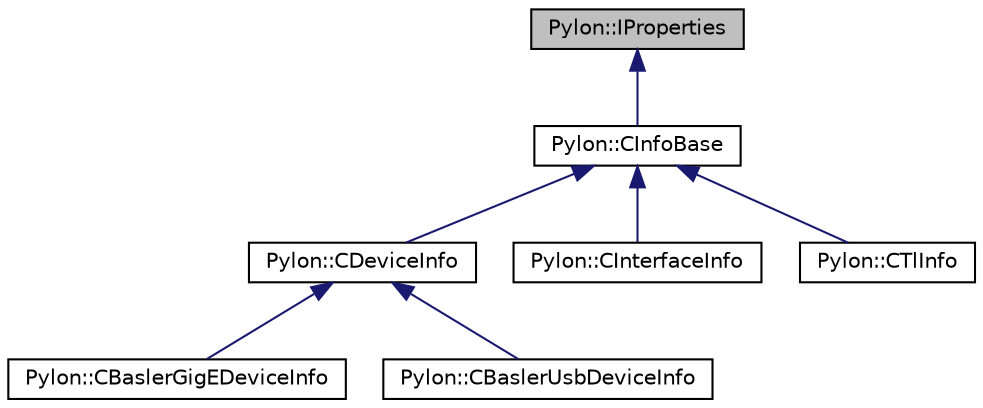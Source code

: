 digraph "Pylon::IProperties"
{
  edge [fontname="Helvetica",fontsize="10",labelfontname="Helvetica",labelfontsize="10"];
  node [fontname="Helvetica",fontsize="10",shape=record];
  Node1 [label="Pylon::IProperties",height=0.2,width=0.4,color="black", fillcolor="grey75", style="filled", fontcolor="black"];
  Node1 -> Node2 [dir="back",color="midnightblue",fontsize="10",style="solid",fontname="Helvetica"];
  Node2 [label="Pylon::CInfoBase",height=0.2,width=0.4,color="black", fillcolor="white", style="filled",URL="$class_pylon_1_1_c_info_base.html",tooltip="Base implementation for PYLON info container. "];
  Node2 -> Node3 [dir="back",color="midnightblue",fontsize="10",style="solid",fontname="Helvetica"];
  Node3 [label="Pylon::CDeviceInfo",height=0.2,width=0.4,color="black", fillcolor="white", style="filled",URL="$class_pylon_1_1_c_device_info.html",tooltip="Holds information about an enumerated device. "];
  Node3 -> Node4 [dir="back",color="midnightblue",fontsize="10",style="solid",fontname="Helvetica"];
  Node4 [label="Pylon::CBaslerGigEDeviceInfo",height=0.2,width=0.4,color="black", fillcolor="white", style="filled",URL="$class_pylon_1_1_c_basler_gig_e_device_info.html",tooltip="Implementation of the GiGE specific device info object. "];
  Node3 -> Node5 [dir="back",color="midnightblue",fontsize="10",style="solid",fontname="Helvetica"];
  Node5 [label="Pylon::CBaslerUsbDeviceInfo",height=0.2,width=0.4,color="black", fillcolor="white", style="filled",URL="$class_pylon_1_1_c_basler_usb_device_info.html",tooltip="PylonUsb specific Device Info object. "];
  Node2 -> Node6 [dir="back",color="midnightblue",fontsize="10",style="solid",fontname="Helvetica"];
  Node6 [label="Pylon::CInterfaceInfo",height=0.2,width=0.4,color="black", fillcolor="white", style="filled",URL="$class_pylon_1_1_c_interface_info.html",tooltip="Class used for storing information about an interface object provided by a transport layer..."];
  Node2 -> Node7 [dir="back",color="midnightblue",fontsize="10",style="solid",fontname="Helvetica"];
  Node7 [label="Pylon::CTlInfo",height=0.2,width=0.4,color="black", fillcolor="white", style="filled",URL="$class_pylon_1_1_c_tl_info.html",tooltip="Class used for storing the result of the transport layer enumeration process. "];
}
